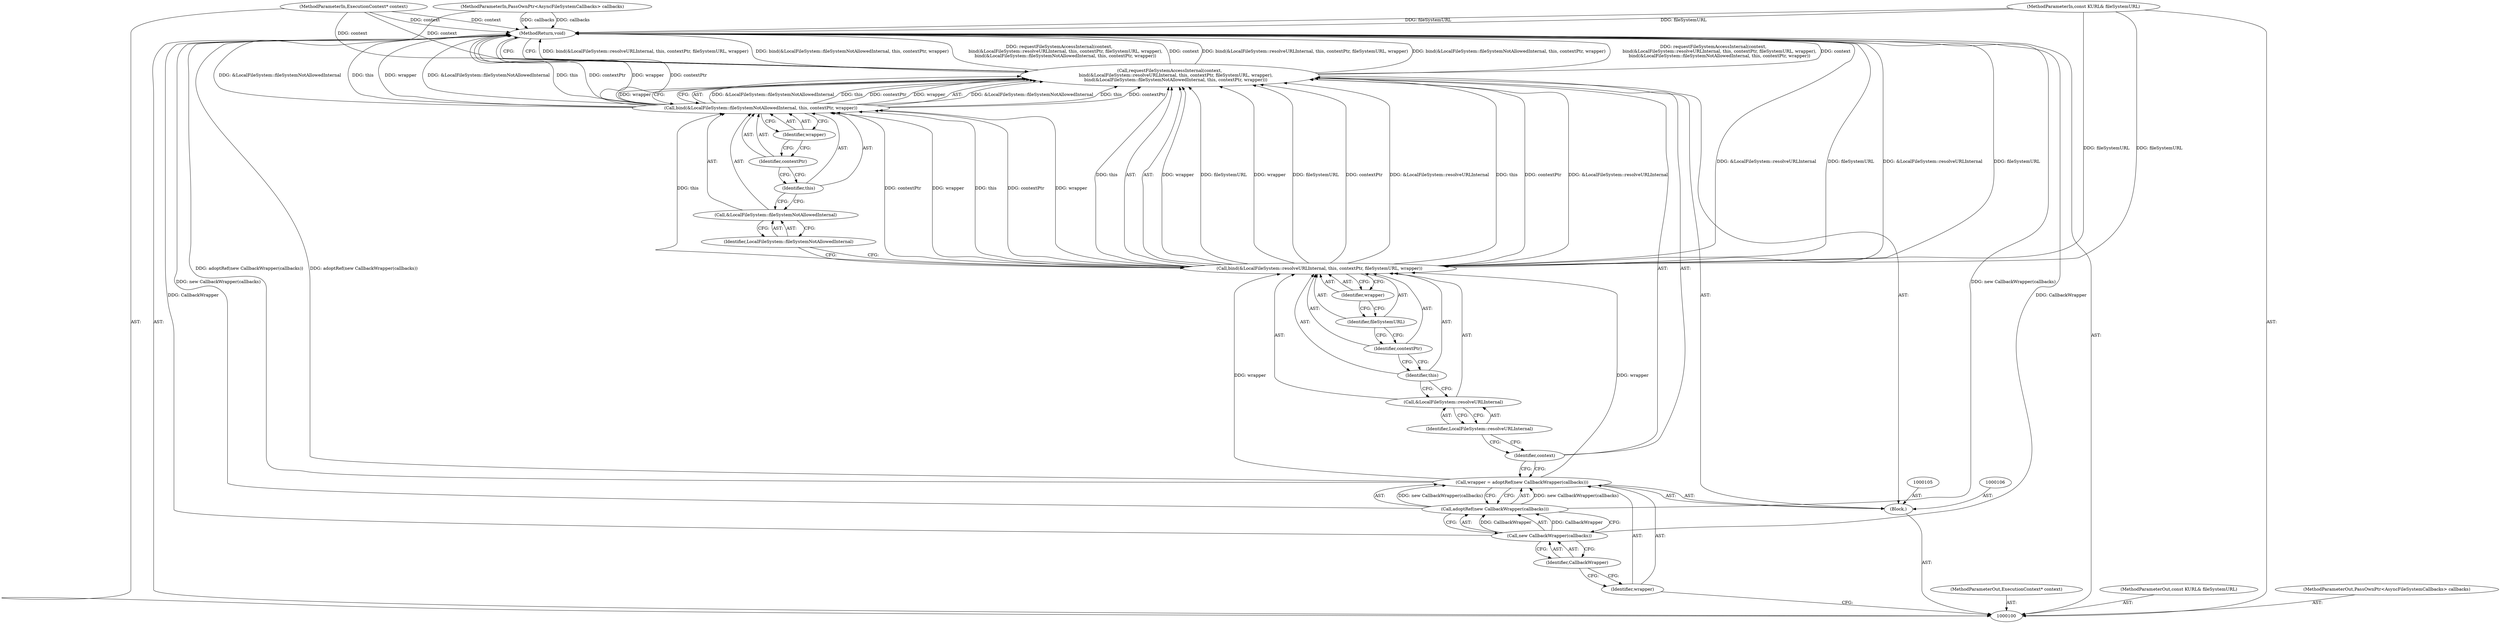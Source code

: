 digraph "1_Chrome_02c8303512ebed345011f7b545e2f418799be2f0_17" {
"1000127" [label="(MethodReturn,void)"];
"1000101" [label="(MethodParameterIn,ExecutionContext* context)"];
"1000166" [label="(MethodParameterOut,ExecutionContext* context)"];
"1000102" [label="(MethodParameterIn,const KURL& fileSystemURL)"];
"1000167" [label="(MethodParameterOut,const KURL& fileSystemURL)"];
"1000103" [label="(MethodParameterIn,PassOwnPtr<AsyncFileSystemCallbacks> callbacks)"];
"1000168" [label="(MethodParameterOut,PassOwnPtr<AsyncFileSystemCallbacks> callbacks)"];
"1000104" [label="(Block,)"];
"1000107" [label="(Call,wrapper = adoptRef(new CallbackWrapper(callbacks)))"];
"1000108" [label="(Identifier,wrapper)"];
"1000109" [label="(Call,adoptRef(new CallbackWrapper(callbacks)))"];
"1000110" [label="(Call,new CallbackWrapper(callbacks))"];
"1000111" [label="(Identifier,CallbackWrapper)"];
"1000113" [label="(Identifier,context)"];
"1000112" [label="(Call,requestFileSystemAccessInternal(context,\n         bind(&LocalFileSystem::resolveURLInternal, this, contextPtr, fileSystemURL, wrapper),\n         bind(&LocalFileSystem::fileSystemNotAllowedInternal, this, contextPtr, wrapper)))"];
"1000115" [label="(Call,&LocalFileSystem::resolveURLInternal)"];
"1000116" [label="(Identifier,LocalFileSystem::resolveURLInternal)"];
"1000117" [label="(Identifier,this)"];
"1000118" [label="(Identifier,contextPtr)"];
"1000119" [label="(Identifier,fileSystemURL)"];
"1000120" [label="(Identifier,wrapper)"];
"1000114" [label="(Call,bind(&LocalFileSystem::resolveURLInternal, this, contextPtr, fileSystemURL, wrapper))"];
"1000122" [label="(Call,&LocalFileSystem::fileSystemNotAllowedInternal)"];
"1000123" [label="(Identifier,LocalFileSystem::fileSystemNotAllowedInternal)"];
"1000124" [label="(Identifier,this)"];
"1000125" [label="(Identifier,contextPtr)"];
"1000126" [label="(Identifier,wrapper)"];
"1000121" [label="(Call,bind(&LocalFileSystem::fileSystemNotAllowedInternal, this, contextPtr, wrapper))"];
"1000127" -> "1000100"  [label="AST: "];
"1000127" -> "1000112"  [label="CFG: "];
"1000121" -> "1000127"  [label="DDG: wrapper"];
"1000121" -> "1000127"  [label="DDG: contextPtr"];
"1000121" -> "1000127"  [label="DDG: &LocalFileSystem::fileSystemNotAllowedInternal"];
"1000121" -> "1000127"  [label="DDG: this"];
"1000112" -> "1000127"  [label="DDG: bind(&LocalFileSystem::resolveURLInternal, this, contextPtr, fileSystemURL, wrapper)"];
"1000112" -> "1000127"  [label="DDG: bind(&LocalFileSystem::fileSystemNotAllowedInternal, this, contextPtr, wrapper)"];
"1000112" -> "1000127"  [label="DDG: requestFileSystemAccessInternal(context,\n         bind(&LocalFileSystem::resolveURLInternal, this, contextPtr, fileSystemURL, wrapper),\n         bind(&LocalFileSystem::fileSystemNotAllowedInternal, this, contextPtr, wrapper))"];
"1000112" -> "1000127"  [label="DDG: context"];
"1000103" -> "1000127"  [label="DDG: callbacks"];
"1000114" -> "1000127"  [label="DDG: fileSystemURL"];
"1000114" -> "1000127"  [label="DDG: &LocalFileSystem::resolveURLInternal"];
"1000110" -> "1000127"  [label="DDG: CallbackWrapper"];
"1000107" -> "1000127"  [label="DDG: adoptRef(new CallbackWrapper(callbacks))"];
"1000102" -> "1000127"  [label="DDG: fileSystemURL"];
"1000101" -> "1000127"  [label="DDG: context"];
"1000109" -> "1000127"  [label="DDG: new CallbackWrapper(callbacks)"];
"1000101" -> "1000100"  [label="AST: "];
"1000101" -> "1000127"  [label="DDG: context"];
"1000101" -> "1000112"  [label="DDG: context"];
"1000166" -> "1000100"  [label="AST: "];
"1000102" -> "1000100"  [label="AST: "];
"1000102" -> "1000127"  [label="DDG: fileSystemURL"];
"1000102" -> "1000114"  [label="DDG: fileSystemURL"];
"1000167" -> "1000100"  [label="AST: "];
"1000103" -> "1000100"  [label="AST: "];
"1000103" -> "1000127"  [label="DDG: callbacks"];
"1000168" -> "1000100"  [label="AST: "];
"1000104" -> "1000100"  [label="AST: "];
"1000105" -> "1000104"  [label="AST: "];
"1000106" -> "1000104"  [label="AST: "];
"1000107" -> "1000104"  [label="AST: "];
"1000112" -> "1000104"  [label="AST: "];
"1000107" -> "1000104"  [label="AST: "];
"1000107" -> "1000109"  [label="CFG: "];
"1000108" -> "1000107"  [label="AST: "];
"1000109" -> "1000107"  [label="AST: "];
"1000113" -> "1000107"  [label="CFG: "];
"1000107" -> "1000127"  [label="DDG: adoptRef(new CallbackWrapper(callbacks))"];
"1000109" -> "1000107"  [label="DDG: new CallbackWrapper(callbacks)"];
"1000107" -> "1000114"  [label="DDG: wrapper"];
"1000108" -> "1000107"  [label="AST: "];
"1000108" -> "1000100"  [label="CFG: "];
"1000111" -> "1000108"  [label="CFG: "];
"1000109" -> "1000107"  [label="AST: "];
"1000109" -> "1000110"  [label="CFG: "];
"1000110" -> "1000109"  [label="AST: "];
"1000107" -> "1000109"  [label="CFG: "];
"1000109" -> "1000127"  [label="DDG: new CallbackWrapper(callbacks)"];
"1000109" -> "1000107"  [label="DDG: new CallbackWrapper(callbacks)"];
"1000110" -> "1000109"  [label="DDG: CallbackWrapper"];
"1000110" -> "1000109"  [label="AST: "];
"1000110" -> "1000111"  [label="CFG: "];
"1000111" -> "1000110"  [label="AST: "];
"1000109" -> "1000110"  [label="CFG: "];
"1000110" -> "1000127"  [label="DDG: CallbackWrapper"];
"1000110" -> "1000109"  [label="DDG: CallbackWrapper"];
"1000111" -> "1000110"  [label="AST: "];
"1000111" -> "1000108"  [label="CFG: "];
"1000110" -> "1000111"  [label="CFG: "];
"1000113" -> "1000112"  [label="AST: "];
"1000113" -> "1000107"  [label="CFG: "];
"1000116" -> "1000113"  [label="CFG: "];
"1000112" -> "1000104"  [label="AST: "];
"1000112" -> "1000121"  [label="CFG: "];
"1000113" -> "1000112"  [label="AST: "];
"1000114" -> "1000112"  [label="AST: "];
"1000121" -> "1000112"  [label="AST: "];
"1000127" -> "1000112"  [label="CFG: "];
"1000112" -> "1000127"  [label="DDG: bind(&LocalFileSystem::resolveURLInternal, this, contextPtr, fileSystemURL, wrapper)"];
"1000112" -> "1000127"  [label="DDG: bind(&LocalFileSystem::fileSystemNotAllowedInternal, this, contextPtr, wrapper)"];
"1000112" -> "1000127"  [label="DDG: requestFileSystemAccessInternal(context,\n         bind(&LocalFileSystem::resolveURLInternal, this, contextPtr, fileSystemURL, wrapper),\n         bind(&LocalFileSystem::fileSystemNotAllowedInternal, this, contextPtr, wrapper))"];
"1000112" -> "1000127"  [label="DDG: context"];
"1000101" -> "1000112"  [label="DDG: context"];
"1000114" -> "1000112"  [label="DDG: wrapper"];
"1000114" -> "1000112"  [label="DDG: fileSystemURL"];
"1000114" -> "1000112"  [label="DDG: contextPtr"];
"1000114" -> "1000112"  [label="DDG: &LocalFileSystem::resolveURLInternal"];
"1000114" -> "1000112"  [label="DDG: this"];
"1000121" -> "1000112"  [label="DDG: &LocalFileSystem::fileSystemNotAllowedInternal"];
"1000121" -> "1000112"  [label="DDG: this"];
"1000121" -> "1000112"  [label="DDG: contextPtr"];
"1000121" -> "1000112"  [label="DDG: wrapper"];
"1000115" -> "1000114"  [label="AST: "];
"1000115" -> "1000116"  [label="CFG: "];
"1000116" -> "1000115"  [label="AST: "];
"1000117" -> "1000115"  [label="CFG: "];
"1000116" -> "1000115"  [label="AST: "];
"1000116" -> "1000113"  [label="CFG: "];
"1000115" -> "1000116"  [label="CFG: "];
"1000117" -> "1000114"  [label="AST: "];
"1000117" -> "1000115"  [label="CFG: "];
"1000118" -> "1000117"  [label="CFG: "];
"1000118" -> "1000114"  [label="AST: "];
"1000118" -> "1000117"  [label="CFG: "];
"1000119" -> "1000118"  [label="CFG: "];
"1000119" -> "1000114"  [label="AST: "];
"1000119" -> "1000118"  [label="CFG: "];
"1000120" -> "1000119"  [label="CFG: "];
"1000120" -> "1000114"  [label="AST: "];
"1000120" -> "1000119"  [label="CFG: "];
"1000114" -> "1000120"  [label="CFG: "];
"1000114" -> "1000112"  [label="AST: "];
"1000114" -> "1000120"  [label="CFG: "];
"1000115" -> "1000114"  [label="AST: "];
"1000117" -> "1000114"  [label="AST: "];
"1000118" -> "1000114"  [label="AST: "];
"1000119" -> "1000114"  [label="AST: "];
"1000120" -> "1000114"  [label="AST: "];
"1000123" -> "1000114"  [label="CFG: "];
"1000114" -> "1000127"  [label="DDG: fileSystemURL"];
"1000114" -> "1000127"  [label="DDG: &LocalFileSystem::resolveURLInternal"];
"1000114" -> "1000112"  [label="DDG: wrapper"];
"1000114" -> "1000112"  [label="DDG: fileSystemURL"];
"1000114" -> "1000112"  [label="DDG: contextPtr"];
"1000114" -> "1000112"  [label="DDG: &LocalFileSystem::resolveURLInternal"];
"1000114" -> "1000112"  [label="DDG: this"];
"1000102" -> "1000114"  [label="DDG: fileSystemURL"];
"1000107" -> "1000114"  [label="DDG: wrapper"];
"1000114" -> "1000121"  [label="DDG: this"];
"1000114" -> "1000121"  [label="DDG: contextPtr"];
"1000114" -> "1000121"  [label="DDG: wrapper"];
"1000122" -> "1000121"  [label="AST: "];
"1000122" -> "1000123"  [label="CFG: "];
"1000123" -> "1000122"  [label="AST: "];
"1000124" -> "1000122"  [label="CFG: "];
"1000123" -> "1000122"  [label="AST: "];
"1000123" -> "1000114"  [label="CFG: "];
"1000122" -> "1000123"  [label="CFG: "];
"1000124" -> "1000121"  [label="AST: "];
"1000124" -> "1000122"  [label="CFG: "];
"1000125" -> "1000124"  [label="CFG: "];
"1000125" -> "1000121"  [label="AST: "];
"1000125" -> "1000124"  [label="CFG: "];
"1000126" -> "1000125"  [label="CFG: "];
"1000126" -> "1000121"  [label="AST: "];
"1000126" -> "1000125"  [label="CFG: "];
"1000121" -> "1000126"  [label="CFG: "];
"1000121" -> "1000112"  [label="AST: "];
"1000121" -> "1000126"  [label="CFG: "];
"1000122" -> "1000121"  [label="AST: "];
"1000124" -> "1000121"  [label="AST: "];
"1000125" -> "1000121"  [label="AST: "];
"1000126" -> "1000121"  [label="AST: "];
"1000112" -> "1000121"  [label="CFG: "];
"1000121" -> "1000127"  [label="DDG: wrapper"];
"1000121" -> "1000127"  [label="DDG: contextPtr"];
"1000121" -> "1000127"  [label="DDG: &LocalFileSystem::fileSystemNotAllowedInternal"];
"1000121" -> "1000127"  [label="DDG: this"];
"1000121" -> "1000112"  [label="DDG: &LocalFileSystem::fileSystemNotAllowedInternal"];
"1000121" -> "1000112"  [label="DDG: this"];
"1000121" -> "1000112"  [label="DDG: contextPtr"];
"1000121" -> "1000112"  [label="DDG: wrapper"];
"1000114" -> "1000121"  [label="DDG: this"];
"1000114" -> "1000121"  [label="DDG: contextPtr"];
"1000114" -> "1000121"  [label="DDG: wrapper"];
}
